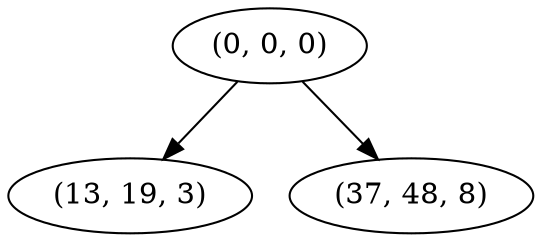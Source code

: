 digraph tree {
    "(0, 0, 0)";
    "(13, 19, 3)";
    "(37, 48, 8)";
    "(0, 0, 0)" -> "(13, 19, 3)";
    "(0, 0, 0)" -> "(37, 48, 8)";
}
